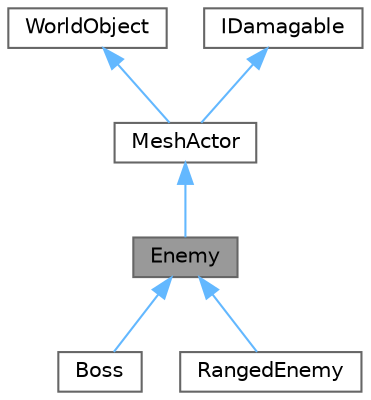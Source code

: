 digraph "Enemy"
{
 // LATEX_PDF_SIZE
  bgcolor="transparent";
  edge [fontname=Helvetica,fontsize=10,labelfontname=Helvetica,labelfontsize=10];
  node [fontname=Helvetica,fontsize=10,shape=box,height=0.2,width=0.4];
  Node1 [label="Enemy",height=0.2,width=0.4,color="gray40", fillcolor="grey60", style="filled", fontcolor="black",tooltip="A base class for all enemies, implemented as a melee enemy"];
  Node2 -> Node1 [dir="back",color="steelblue1",style="solid"];
  Node2 [label="MeshActor",height=0.2,width=0.4,color="gray40", fillcolor="white", style="filled",URL="$class_mesh_actor.html",tooltip="An object that has a mesh"];
  Node3 -> Node2 [dir="back",color="steelblue1",style="solid"];
  Node3 [label="WorldObject",height=0.2,width=0.4,color="gray40", fillcolor="white", style="filled",URL="$class_world_object.html",tooltip=" "];
  Node4 -> Node2 [dir="back",color="steelblue1",style="solid"];
  Node4 [label="IDamagable",height=0.2,width=0.4,color="gray40", fillcolor="white", style="filled",URL="$class_i_damagable.html",tooltip="Interface to be added, when we want the specific class to be able to take damage"];
  Node1 -> Node5 [dir="back",color="steelblue1",style="solid"];
  Node5 [label="Boss",height=0.2,width=0.4,color="gray40", fillcolor="white", style="filled",URL="$class_boss.html",tooltip=" "];
  Node1 -> Node6 [dir="back",color="steelblue1",style="solid"];
  Node6 [label="RangedEnemy",height=0.2,width=0.4,color="gray40", fillcolor="white", style="filled",URL="$class_ranged_enemy.html",tooltip="Ranged enemy implementation, tries to keep distance and shoots from afar"];
}
